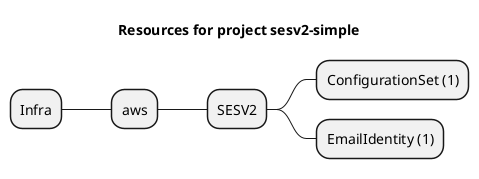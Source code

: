 @startmindmap
title Resources for project sesv2-simple
skinparam monochrome true
+ Infra
++ aws
+++ SESV2
++++ ConfigurationSet (1)
++++ EmailIdentity (1)
@endmindmap
